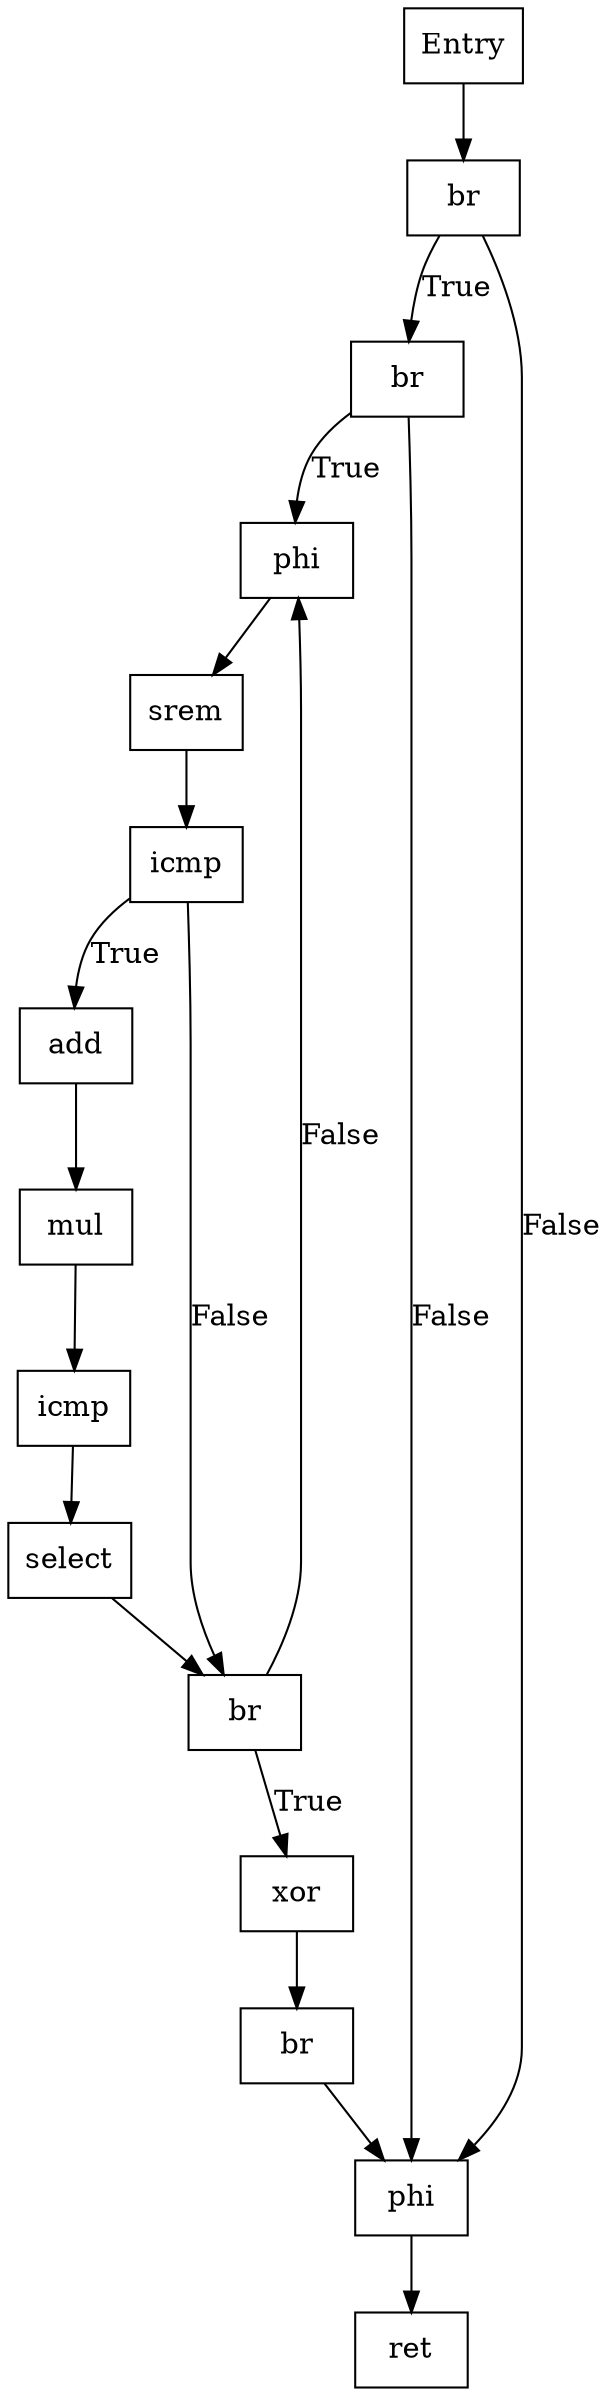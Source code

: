 digraph "CFG" {
node [shape=box];
1 [label="Entry"];
2 [label="br"];
3 [label="br"];
4 [label="phi"];
5 [label="srem"];
6 [label="icmp"];
7 [label="add"];
8 [label="mul"];
9 [label="icmp"];
10 [label="select"];
11 [label="br"];
12 [label="xor"];
13 [label="br"];
14 [label="phi"];
15 [label="ret"];

1 -> 2;
2 -> 3 [label="True"];
2 -> 14 [label="False"];
3 -> 4 [label="True"];
3 -> 14 [label="False"];
4 -> 5;
5 -> 6;
6 -> 7 [label="True"];
6 -> 11 [label="False"];
7 -> 8;
8 -> 9;
9 -> 10;
10 -> 11;
11 -> 4 [label="False"];
11 -> 12 [label="True"];
12 -> 13;
13 -> 14;
14 -> 15;
}